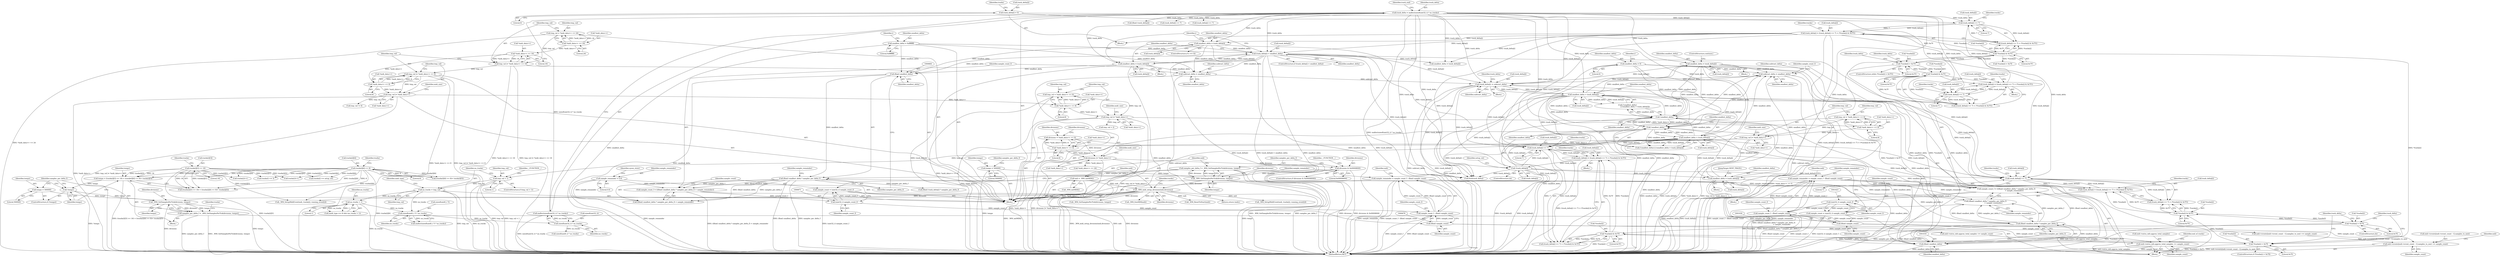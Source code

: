 digraph "0_wildmidi_660b513d99bced8783a4a5984ac2f742c74ebbdd_1@API" {
"1001025" [label="(Call,sample_remainder = sample_count_f - (float) sample_count)"];
"1001027" [label="(Call,sample_count_f - (float) sample_count)"];
"1001022" [label="(Call,(uint32_t) sample_count_f)"];
"1001011" [label="(Call,sample_count_f = (((float) smallest_delta * samples_per_delta_f)\n                              + sample_remainder))"];
"1001014" [label="(Call,(float) smallest_delta * samples_per_delta_f)"];
"1001015" [label="(Call,(float) smallest_delta)"];
"1000753" [label="(Call,smallest_delta = track_delta[i])"];
"1000733" [label="(Call,track_delta[i] -= subtract_delta)"];
"1001008" [label="(Call,subtract_delta = smallest_delta)"];
"1000995" [label="(Call,smallest_delta > track_delta[i])"];
"1000993" [label="(Call,!smallest_delta)"];
"1000710" [label="(Call,smallest_delta = 0)"];
"1000747" [label="(Call,smallest_delta > track_delta[i])"];
"1000745" [label="(Call,!smallest_delta)"];
"1001001" [label="(Call,smallest_delta = track_delta[i])"];
"1000987" [label="(Call,!track_delta[i])"];
"1000402" [label="(Call,track_delta = malloc(sizeof(uint32_t) * no_tracks))"];
"1000404" [label="(Call,malloc(sizeof(uint32_t) * no_tracks))"];
"1000405" [label="(Call,sizeof(uint32_t) * no_tracks)"];
"1000398" [label="(Call,sizeof(uint8_t *) * no_tracks)"];
"1000344" [label="(Call,no_tracks > 1)"];
"1000336" [label="(Call,no_tracks = tmp_val)"];
"1000324" [label="(Call,tmp_val < 1)"];
"1000315" [label="(Call,tmp_val |= *midi_data++)"];
"1000308" [label="(Call,tmp_val = *midi_data++ << 8)"];
"1000310" [label="(Call,*midi_data++ << 8)"];
"1000284" [label="(Call,tmp_val |= *midi_data++)"];
"1000277" [label="(Call,tmp_val = *midi_data++ << 8)"];
"1000279" [label="(Call,*midi_data++ << 8)"];
"1000256" [label="(Call,tmp_val |= *midi_data++)"];
"1000249" [label="(Call,tmp_val |= *midi_data++ << 8)"];
"1000242" [label="(Call,tmp_val |= *midi_data++ << 16)"];
"1000235" [label="(Call,tmp_val = *midi_data++ << 24)"];
"1000237" [label="(Call,*midi_data++ << 24)"];
"1000244" [label="(Call,*midi_data++ << 16)"];
"1000251" [label="(Call,*midi_data++ << 8)"];
"1000967" [label="(Call,track_delta[i] = (track_delta[i] << 7) + (*tracks[i] & 0x7F))"];
"1000972" [label="(Call,track_delta[i] << 7)"];
"1000941" [label="(Call,track_delta[i] = (track_delta[i] << 7) + (*tracks[i] & 0x7F))"];
"1000946" [label="(Call,track_delta[i] << 7)"];
"1000634" [label="(Call,track_delta[i] < smallest_delta)"];
"1000608" [label="(Call,track_delta[i] = (track_delta[i] << 7) + (*tracks[i] & 0x7F))"];
"1000613" [label="(Call,track_delta[i] << 7)"];
"1000588" [label="(Call,track_delta[i] = (track_delta[i] << 7) + (*tracks[i] & 0x7F))"];
"1000593" [label="(Call,track_delta[i] << 7)"];
"1000575" [label="(Call,track_delta[i] = 0)"];
"1000598" [label="(Call,*tracks[i] & 0x7F)"];
"1000581" [label="(Call,*tracks[i] > 0x7F)"];
"1000618" [label="(Call,*tracks[i] & 0x7F)"];
"1000640" [label="(Call,smallest_delta = track_delta[i])"];
"1000651" [label="(Call,smallest_delta = track_delta[i])"];
"1000423" [label="(Call,smallest_delta = 0xffffffff)"];
"1000951" [label="(Call,*tracks[i] & 0x7F)"];
"1000961" [label="(Call,*tracks[i] > 0x7f)"];
"1000932" [label="(Call,*tracks[i] > 0x7f)"];
"1000977" [label="(Call,*tracks[i] & 0x7F)"];
"1000656" [label="(Call,subtract_delta = smallest_delta)"];
"1000662" [label="(Call,(float) smallest_delta * samples_per_delta_f)"];
"1000663" [label="(Call,(float) smallest_delta)"];
"1000384" [label="(Call,samples_per_delta_f = _WM_GetSamplesPerTick(divisions, tempo))"];
"1000386" [label="(Call,_WM_GetSamplesPerTick(divisions, tempo))"];
"1000372" [label="(Call,divisions & 0x00008000)"];
"1000363" [label="(Call,divisions |= *midi_data++)"];
"1000356" [label="(Call,divisions = *midi_data++ << 8)"];
"1000358" [label="(Call,*midi_data++ << 8)"];
"1000139" [label="(Call,tempo = 500000)"];
"1000921" [label="(Call,samples_per_delta_f = _WM_GetSamplesPerTick(divisions, tempo))"];
"1000923" [label="(Call,_WM_GetSamplesPerTick(divisions, tempo))"];
"1000392" [label="(Call,_WM_midi_setup_divisions(mdi,divisions))"];
"1000389" [label="(Call,mdi = _WM_initMDI())"];
"1000918" [label="(Call,tempo = 500000)"];
"1000916" [label="(Call,!tempo)"];
"1000892" [label="(Call,tempo = (tracks[i][3] << 16) + (tracks[i][4] << 8)+ tracks[i][5])"];
"1000895" [label="(Call,tracks[i][3] << 16)"];
"1000903" [label="(Call,tracks[i][4] << 8)"];
"1001025" [label="(Call,sample_remainder = sample_count_f - (float) sample_count)"];
"1000673" [label="(Call,sample_remainder = sample_count_f - (float) sample_count)"];
"1000675" [label="(Call,sample_count_f - (float) sample_count)"];
"1000670" [label="(Call,(uint32_t) sample_count_f)"];
"1000659" [label="(Call,sample_count_f = (((float) smallest_delta * samples_per_delta_f) + sample_remainder))"];
"1000155" [label="(Call,sample_remainder = 0.0)"];
"1000677" [label="(Call,(float) sample_count)"];
"1000668" [label="(Call,sample_count = (uint32_t) sample_count_f)"];
"1001029" [label="(Call,(float) sample_count)"];
"1001020" [label="(Call,sample_count = (uint32_t) sample_count_f)"];
"1001013" [label="(Call,((float) smallest_delta * samples_per_delta_f)\n                              + sample_remainder)"];
"1001032" [label="(Call,mdi->events[mdi->event_count - 1].samples_to_next += sample_count)"];
"1001045" [label="(Call,mdi->extra_info.approx_total_samples += sample_count)"];
"1000423" [label="(Call,smallest_delta = 0xffffffff)"];
"1001017" [label="(Identifier,smallest_delta)"];
"1000612" [label="(Call,(track_delta[i] << 7) + (*tracks[i] & 0x7F))"];
"1000598" [label="(Call,*tracks[i] & 0x7F)"];
"1001312" [label="(Call,(float) track_delta[i])"];
"1000249" [label="(Call,tmp_val |= *midi_data++ << 8)"];
"1000357" [label="(Identifier,divisions)"];
"1000245" [label="(Call,*midi_data++)"];
"1000156" [label="(Identifier,sample_remainder)"];
"1000673" [label="(Call,sample_remainder = sample_count_f - (float) sample_count)"];
"1000371" [label="(ControlStructure,if (divisions & 0x00008000))"];
"1000393" [label="(Identifier,mdi)"];
"1000707" [label="(Identifier,end_of_tracks)"];
"1000384" [label="(Call,samples_per_delta_f = _WM_GetSamplesPerTick(divisions, tempo))"];
"1000946" [label="(Call,track_delta[i] << 7)"];
"1000392" [label="(Call,_WM_midi_setup_divisions(mdi,divisions))"];
"1000928" [label="(Identifier,tracks)"];
"1000257" [label="(Identifier,tmp_val)"];
"1000250" [label="(Identifier,tmp_val)"];
"1000954" [label="(Identifier,tracks)"];
"1000923" [label="(Call,_WM_GetSamplesPerTick(divisions, tempo))"];
"1000915" [label="(ControlStructure,if (!tempo))"];
"1000950" [label="(Literal,7)"];
"1000280" [label="(Call,*midi_data++)"];
"1000618" [label="(Call,*tracks[i] & 0x7F)"];
"1000406" [label="(Call,sizeof(uint32_t))"];
"1000639" [label="(Block,)"];
"1000931" [label="(ControlStructure,if (*tracks[i] > 0x7f))"];
"1000394" [label="(Identifier,divisions)"];
"1000435" [label="(Block,)"];
"1001051" [label="(Identifier,sample_count)"];
"1000584" [label="(Identifier,tracks)"];
"1000656" [label="(Call,subtract_delta = smallest_delta)"];
"1000941" [label="(Call,track_delta[i] = (track_delta[i] << 7) + (*tracks[i] & 0x7F))"];
"1000992" [label="(Call,(!smallest_delta) || (smallest_delta > track_delta[i]))"];
"1000937" [label="(Literal,0x7f)"];
"1000939" [label="(ControlStructure,do)"];
"1000377" [label="(Identifier,__FUNCTION__)"];
"1001026" [label="(Identifier,sample_remainder)"];
"1000345" [label="(Identifier,no_tracks)"];
"1001412" [label="(Call,_WM_ResetToStart(mdi))"];
"1000391" [label="(Call,_WM_initMDI())"];
"1000390" [label="(Identifier,mdi)"];
"1000471" [label="(Call,*midi_data++ << 24)"];
"1000398" [label="(Call,sizeof(uint8_t *) * no_tracks)"];
"1000576" [label="(Call,track_delta[i])"];
"1000966" [label="(Literal,0x7f)"];
"1000994" [label="(Identifier,smallest_delta)"];
"1000410" [label="(Identifier,track_end)"];
"1000396" [label="(Identifier,tracks)"];
"1000940" [label="(Block,)"];
"1000917" [label="(Identifier,tempo)"];
"1000278" [label="(Identifier,tmp_val)"];
"1000614" [label="(Call,track_delta[i])"];
"1001032" [label="(Call,mdi->events[mdi->event_count - 1].samples_to_next += sample_count)"];
"1001429" [label="(Return,return (mdi);)"];
"1000677" [label="(Call,(float) sample_count)"];
"1000666" [label="(Identifier,samples_per_delta_f)"];
"1000344" [label="(Call,no_tracks > 1)"];
"1000582" [label="(Call,*tracks[i])"];
"1000587" [label="(Block,)"];
"1000369" [label="(Identifier,midi_size)"];
"1000892" [label="(Call,tempo = (tracks[i][3] << 16) + (tracks[i][4] << 8)+ tracks[i][5])"];
"1000652" [label="(Identifier,smallest_delta)"];
"1000903" [label="(Call,tracks[i][4] << 8)"];
"1000860" [label="(Call,tracks[i] += 3)"];
"1000663" [label="(Call,(float) smallest_delta)"];
"1000909" [label="(Literal,8)"];
"1000901" [label="(Literal,16)"];
"1000356" [label="(Call,divisions = *midi_data++ << 8)"];
"1001029" [label="(Call,(float) sample_count)"];
"1000982" [label="(Literal,0x7F)"];
"1000434" [label="(Identifier,i)"];
"1000594" [label="(Call,track_delta[i])"];
"1001012" [label="(Identifier,sample_count_f)"];
"1000580" [label="(ControlStructure,while (*tracks[i] > 0x7F))"];
"1000293" [label="(Call,tmp_val > 2)"];
"1000657" [label="(Identifier,subtract_delta)"];
"1000676" [label="(Identifier,sample_count_f)"];
"1000734" [label="(Call,track_delta[i])"];
"1000613" [label="(Call,track_delta[i] << 7)"];
"1000674" [label="(Identifier,sample_remainder)"];
"1000603" [label="(Literal,0x7F)"];
"1000374" [label="(Literal,0x00008000)"];
"1001018" [label="(Identifier,samples_per_delta_f)"];
"1000755" [label="(Call,track_delta[i])"];
"1000759" [label="(ControlStructure,do)"];
"1000340" [label="(Call,(midi_type == 0) && (no_tracks > 1))"];
"1001010" [label="(Identifier,smallest_delta)"];
"1000959" [label="(Identifier,tracks)"];
"1000732" [label="(Block,)"];
"1000373" [label="(Identifier,divisions)"];
"1000693" [label="(Call,mdi->extra_info.approx_total_samples += sample_count)"];
"1000243" [label="(Identifier,tmp_val)"];
"1000961" [label="(Call,*tracks[i] > 0x7f)"];
"1000895" [label="(Call,tracks[i][3] << 16)"];
"1000599" [label="(Call,*tracks[i])"];
"1000679" [label="(Identifier,sample_count)"];
"1000621" [label="(Identifier,tracks)"];
"1001045" [label="(Call,mdi->extra_info.approx_total_samples += sample_count)"];
"1000277" [label="(Call,tmp_val = *midi_data++ << 8)"];
"1000978" [label="(Call,*tracks[i])"];
"1000925" [label="(Identifier,tempo)"];
"1000973" [label="(Call,track_delta[i])"];
"1000286" [label="(Call,*midi_data++)"];
"1000635" [label="(Call,track_delta[i])"];
"1001311" [label="(Call,(float) track_delta[i] * samples_per_delta_f)"];
"1000647" [label="(ControlStructure,if (i == 0))"];
"1000236" [label="(Identifier,tmp_val)"];
"1000660" [label="(Identifier,sample_count_f)"];
"1000904" [label="(Call,tracks[i][4])"];
"1000140" [label="(Identifier,tempo)"];
"1000309" [label="(Identifier,tmp_val)"];
"1001086" [label="(Call,_WM_SetupMidiEvent(mdi, tracks[i], running_event[i]))"];
"1000283" [label="(Literal,8)"];
"1000968" [label="(Call,track_delta[i])"];
"1001019" [label="(Identifier,sample_remainder)"];
"1001000" [label="(Block,)"];
"1000364" [label="(Identifier,divisions)"];
"1000329" [label="(Identifier,__FUNCTION__)"];
"1000709" [label="(Block,)"];
"1000988" [label="(Call,track_delta[i])"];
"1000290" [label="(Identifier,midi_size)"];
"1000902" [label="(Call,(tracks[i][4] << 8)+ tracks[i][5])"];
"1000669" [label="(Identifier,sample_count)"];
"1000412" [label="(Call,sizeof(uint8_t) * no_tracks)"];
"1000971" [label="(Call,(track_delta[i] << 7) + (*tracks[i] & 0x7F))"];
"1000617" [label="(Literal,7)"];
"1000363" [label="(Call,divisions |= *midi_data++)"];
"1000916" [label="(Call,!tempo)"];
"1000323" [label="(ControlStructure,if (tmp_val < 1))"];
"1001014" [label="(Call,(float) smallest_delta * samples_per_delta_f)"];
"1001006" [label="(JumpTarget,NEXT_TRACK:)"];
"1001435" [label="(MethodReturn,RET)"];
"1000385" [label="(Identifier,samples_per_delta_f)"];
"1000359" [label="(Call,*midi_data++)"];
"1000346" [label="(Literal,1)"];
"1000752" [label="(Block,)"];
"1000141" [label="(Literal,500000)"];
"1000588" [label="(Call,track_delta[i] = (track_delta[i] << 7) + (*tracks[i] & 0x7F))"];
"1000715" [label="(Identifier,i)"];
"1000746" [label="(Identifier,smallest_delta)"];
"1000399" [label="(Call,sizeof(uint8_t *))"];
"1000284" [label="(Call,tmp_val |= *midi_data++)"];
"1000597" [label="(Literal,7)"];
"1000575" [label="(Call,track_delta[i] = 0)"];
"1000933" [label="(Call,*tracks[i])"];
"1000362" [label="(Literal,8)"];
"1000139" [label="(Call,tempo = 500000)"];
"1001024" [label="(Identifier,sample_count_f)"];
"1000244" [label="(Call,*midi_data++ << 16)"];
"1000235" [label="(Call,tmp_val = *midi_data++ << 24)"];
"1000237" [label="(Call,*midi_data++ << 24)"];
"1000906" [label="(Identifier,tracks)"];
"1000662" [label="(Call,(float) smallest_delta * samples_per_delta_f)"];
"1000342" [label="(Identifier,midi_type)"];
"1000579" [label="(Literal,0)"];
"1000387" [label="(Identifier,divisions)"];
"1000634" [label="(Call,track_delta[i] < smallest_delta)"];
"1000251" [label="(Call,*midi_data++ << 8)"];
"1000160" [label="(Identifier,sysex_store)"];
"1000921" [label="(Call,samples_per_delta_f = _WM_GetSamplesPerTick(divisions, tempo))"];
"1001239" [label="(Call,_WM_GetSamplesPerTick(divisions, tempo))"];
"1000762" [label="(Identifier,setup_ret)"];
"1000403" [label="(Identifier,track_delta)"];
"1000324" [label="(Call,tmp_val < 1)"];
"1000401" [label="(Identifier,no_tracks)"];
"1000589" [label="(Call,track_delta[i])"];
"1000912" [label="(Identifier,tracks)"];
"1000389" [label="(Call,mdi = _WM_initMDI())"];
"1000157" [label="(Literal,0.0)"];
"1001025" [label="(Call,sample_remainder = sample_count_f - (float) sample_count)"];
"1000667" [label="(Identifier,sample_remainder)"];
"1000608" [label="(Call,track_delta[i] = (track_delta[i] << 7) + (*tracks[i] & 0x7F))"];
"1000659" [label="(Call,sample_count_f = (((float) smallest_delta * samples_per_delta_f) + sample_remainder))"];
"1000651" [label="(Call,smallest_delta = track_delta[i])"];
"1000311" [label="(Call,*midi_data++)"];
"1000255" [label="(Literal,8)"];
"1000947" [label="(Call,track_delta[i])"];
"1000424" [label="(Identifier,smallest_delta)"];
"1000753" [label="(Call,smallest_delta = track_delta[i])"];
"1001001" [label="(Call,smallest_delta = track_delta[i])"];
"1000315" [label="(Call,tmp_val |= *midi_data++)"];
"1000279" [label="(Call,*midi_data++ << 8)"];
"1000317" [label="(Call,*midi_data++)"];
"1000122" [label="(Block,)"];
"1000609" [label="(Call,track_delta[i])"];
"1000606" [label="(Identifier,tracks)"];
"1000711" [label="(Identifier,smallest_delta)"];
"1001021" [label="(Identifier,sample_count)"];
"1000619" [label="(Call,*tracks[i])"];
"1000957" [label="(Call,tracks[i]++)"];
"1000641" [label="(Identifier,smallest_delta)"];
"1001046" [label="(Call,mdi->extra_info.approx_total_samples)"];
"1000642" [label="(Call,track_delta[i])"];
"1000891" [label="(Block,)"];
"1001044" [label="(Identifier,sample_count)"];
"1000712" [label="(Literal,0)"];
"1000256" [label="(Call,tmp_val |= *midi_data++)"];
"1000668" [label="(Call,sample_count = (uint32_t) sample_count_f)"];
"1000942" [label="(Call,track_delta[i])"];
"1000358" [label="(Call,*midi_data++ << 8)"];
"1000314" [label="(Literal,8)"];
"1000926" [label="(Call,tracks[i] += setup_ret)"];
"1000338" [label="(Identifier,tmp_val)"];
"1000737" [label="(Identifier,subtract_delta)"];
"1000922" [label="(Identifier,samples_per_delta_f)"];
"1000661" [label="(Call,((float) smallest_delta * samples_per_delta_f) + sample_remainder)"];
"1000956" [label="(Literal,0x7F)"];
"1000310" [label="(Call,*midi_data++ << 8)"];
"1001352" [label="(Call,smallest_delta = track_delta[i])"];
"1000945" [label="(Call,(track_delta[i] << 7) + (*tracks[i] & 0x7F))"];
"1001431" [label="(Call,_WM_freeMDI(mdi))"];
"1000633" [label="(ControlStructure,if (track_delta[i] < smallest_delta))"];
"1000987" [label="(Call,!track_delta[i])"];
"1000983" [label="(Call,tracks[i]++)"];
"1001293" [label="(Call,track_delta[i] << 7)"];
"1000932" [label="(Call,*tracks[i] > 0x7f)"];
"1000896" [label="(Call,tracks[i][3])"];
"1001002" [label="(Identifier,smallest_delta)"];
"1000758" [label="(ControlStructure,continue;)"];
"1000325" [label="(Identifier,tmp_val)"];
"1000626" [label="(Identifier,tracks)"];
"1000581" [label="(Call,*tracks[i] > 0x7F)"];
"1000977" [label="(Call,*tracks[i] & 0x7F)"];
"1000638" [label="(Identifier,smallest_delta)"];
"1001031" [label="(Identifier,sample_count)"];
"1000586" [label="(Literal,0x7F)"];
"1000995" [label="(Call,smallest_delta > track_delta[i])"];
"1001009" [label="(Identifier,subtract_delta)"];
"1000665" [label="(Identifier,smallest_delta)"];
"1000144" [label="(Identifier,samples_per_delta_f)"];
"1001015" [label="(Call,(float) smallest_delta)"];
"1000388" [label="(Identifier,tempo)"];
"1000592" [label="(Call,(track_delta[i] << 7) + (*tracks[i] & 0x7F))"];
"1000248" [label="(Literal,16)"];
"1000653" [label="(Call,track_delta[i])"];
"1000920" [label="(Literal,500000)"];
"1000680" [label="(Call,mdi->events[mdi->event_count - 1].samples_to_next += sample_count)"];
"1000601" [label="(Identifier,tracks)"];
"1000969" [label="(Identifier,track_delta)"];
"1000397" [label="(Call,malloc(sizeof(uint8_t *) * no_tracks))"];
"1000976" [label="(Literal,7)"];
"1000623" [label="(Literal,0x7F)"];
"1000749" [label="(Call,track_delta[i])"];
"1000326" [label="(Literal,1)"];
"1000745" [label="(Call,!smallest_delta)"];
"1000265" [label="(Call,tmp_val != 6)"];
"1000980" [label="(Identifier,tracks)"];
"1000590" [label="(Identifier,track_delta)"];
"1000386" [label="(Call,_WM_GetSamplesPerTick(divisions, tempo))"];
"1000365" [label="(Call,*midi_data++)"];
"1000894" [label="(Call,(tracks[i][3] << 16) + (tracks[i][4] << 8)+ tracks[i][5])"];
"1000155" [label="(Call,sample_remainder = 0.0)"];
"1001033" [label="(Call,mdi->events[mdi->event_count - 1].samples_to_next)"];
"1000425" [label="(Literal,0xffffffff)"];
"1000924" [label="(Identifier,divisions)"];
"1000754" [label="(Identifier,smallest_delta)"];
"1000760" [label="(Block,)"];
"1001036" [label="(Identifier,mdi)"];
"1000967" [label="(Call,track_delta[i] = (track_delta[i] << 7) + (*tracks[i] & 0x7F))"];
"1000747" [label="(Call,smallest_delta > track_delta[i])"];
"1000675" [label="(Call,sample_count_f - (float) sample_count)"];
"1000402" [label="(Call,track_delta = malloc(sizeof(uint32_t) * no_tracks))"];
"1000672" [label="(Identifier,sample_count_f)"];
"1000893" [label="(Identifier,tempo)"];
"1001013" [label="(Call,((float) smallest_delta * samples_per_delta_f)\n                              + sample_remainder)"];
"1000918" [label="(Call,tempo = 500000)"];
"1001008" [label="(Call,subtract_delta = smallest_delta)"];
"1000242" [label="(Call,tmp_val |= *midi_data++ << 16)"];
"1000670" [label="(Call,(uint32_t) sample_count_f)"];
"1001253" [label="(Call,*tracks[i] > 0x7f)"];
"1000262" [label="(Identifier,midi_size)"];
"1001419" [label="(Call,free(track_delta))"];
"1000763" [label="(Call,_WM_SetupMidiEvent(mdi, tracks[i], running_event[i]))"];
"1000962" [label="(Call,*tracks[i])"];
"1000258" [label="(Call,*midi_data++)"];
"1000593" [label="(Call,track_delta[i] << 7)"];
"1000943" [label="(Identifier,track_delta)"];
"1000951" [label="(Call,*tracks[i] & 0x7F)"];
"1000748" [label="(Identifier,smallest_delta)"];
"1000372" [label="(Call,divisions & 0x00008000)"];
"1001028" [label="(Identifier,sample_count_f)"];
"1000404" [label="(Call,malloc(sizeof(uint32_t) * no_tracks))"];
"1000658" [label="(Identifier,smallest_delta)"];
"1001011" [label="(Call,sample_count_f = (((float) smallest_delta * samples_per_delta_f)\n                              + sample_remainder))"];
"1001020" [label="(Call,sample_count = (uint32_t) sample_count_f)"];
"1000241" [label="(Literal,24)"];
"1001027" [label="(Call,sample_count_f - (float) sample_count)"];
"1000428" [label="(Identifier,i)"];
"1000952" [label="(Call,*tracks[i])"];
"1000733" [label="(Call,track_delta[i] -= subtract_delta)"];
"1001267" [label="(Call,track_delta[i] << 7)"];
"1000238" [label="(Call,*midi_data++)"];
"1000408" [label="(Identifier,no_tracks)"];
"1000337" [label="(Identifier,no_tracks)"];
"1000308" [label="(Call,tmp_val = *midi_data++ << 8)"];
"1000985" [label="(Identifier,tracks)"];
"1000316" [label="(Identifier,tmp_val)"];
"1000321" [label="(Identifier,midi_size)"];
"1000710" [label="(Call,smallest_delta = 0)"];
"1000997" [label="(Call,track_delta[i])"];
"1000285" [label="(Identifier,tmp_val)"];
"1000252" [label="(Call,*midi_data++)"];
"1000336" [label="(Call,no_tracks = tmp_val)"];
"1000993" [label="(Call,!smallest_delta)"];
"1000972" [label="(Call,track_delta[i] << 7)"];
"1000996" [label="(Identifier,smallest_delta)"];
"1000744" [label="(Call,(!smallest_delta)\n                             || (smallest_delta > track_delta[i]))"];
"1000640" [label="(Call,smallest_delta = track_delta[i])"];
"1000684" [label="(Identifier,mdi)"];
"1001048" [label="(Identifier,mdi)"];
"1000610" [label="(Identifier,track_delta)"];
"1001022" [label="(Call,(uint32_t) sample_count_f)"];
"1000919" [label="(Identifier,tempo)"];
"1000740" [label="(Identifier,track_delta)"];
"1001003" [label="(Call,track_delta[i])"];
"1000405" [label="(Call,sizeof(uint32_t) * no_tracks)"];
"1001025" -> "1000709"  [label="AST: "];
"1001025" -> "1001027"  [label="CFG: "];
"1001026" -> "1001025"  [label="AST: "];
"1001027" -> "1001025"  [label="AST: "];
"1001036" -> "1001025"  [label="CFG: "];
"1001025" -> "1001435"  [label="DDG: sample_remainder"];
"1001025" -> "1001435"  [label="DDG: sample_count_f - (float) sample_count"];
"1001025" -> "1001011"  [label="DDG: sample_remainder"];
"1001025" -> "1001013"  [label="DDG: sample_remainder"];
"1001027" -> "1001025"  [label="DDG: sample_count_f"];
"1001027" -> "1001025"  [label="DDG: (float) sample_count"];
"1001027" -> "1001029"  [label="CFG: "];
"1001028" -> "1001027"  [label="AST: "];
"1001029" -> "1001027"  [label="AST: "];
"1001027" -> "1001435"  [label="DDG: sample_count_f"];
"1001027" -> "1001435"  [label="DDG: (float) sample_count"];
"1001022" -> "1001027"  [label="DDG: sample_count_f"];
"1001029" -> "1001027"  [label="DDG: sample_count"];
"1001022" -> "1001020"  [label="AST: "];
"1001022" -> "1001024"  [label="CFG: "];
"1001023" -> "1001022"  [label="AST: "];
"1001024" -> "1001022"  [label="AST: "];
"1001020" -> "1001022"  [label="CFG: "];
"1001022" -> "1001020"  [label="DDG: sample_count_f"];
"1001011" -> "1001022"  [label="DDG: sample_count_f"];
"1001011" -> "1000709"  [label="AST: "];
"1001011" -> "1001013"  [label="CFG: "];
"1001012" -> "1001011"  [label="AST: "];
"1001013" -> "1001011"  [label="AST: "];
"1001021" -> "1001011"  [label="CFG: "];
"1001011" -> "1001435"  [label="DDG: ((float) smallest_delta * samples_per_delta_f)\n                              + sample_remainder"];
"1001014" -> "1001011"  [label="DDG: (float) smallest_delta"];
"1001014" -> "1001011"  [label="DDG: samples_per_delta_f"];
"1000673" -> "1001011"  [label="DDG: sample_remainder"];
"1001014" -> "1001013"  [label="AST: "];
"1001014" -> "1001018"  [label="CFG: "];
"1001015" -> "1001014"  [label="AST: "];
"1001018" -> "1001014"  [label="AST: "];
"1001019" -> "1001014"  [label="CFG: "];
"1001014" -> "1001435"  [label="DDG: (float) smallest_delta"];
"1001014" -> "1001435"  [label="DDG: samples_per_delta_f"];
"1001014" -> "1001013"  [label="DDG: (float) smallest_delta"];
"1001014" -> "1001013"  [label="DDG: samples_per_delta_f"];
"1001015" -> "1001014"  [label="DDG: smallest_delta"];
"1000662" -> "1001014"  [label="DDG: samples_per_delta_f"];
"1000921" -> "1001014"  [label="DDG: samples_per_delta_f"];
"1001015" -> "1001017"  [label="CFG: "];
"1001016" -> "1001015"  [label="AST: "];
"1001017" -> "1001015"  [label="AST: "];
"1001018" -> "1001015"  [label="CFG: "];
"1001015" -> "1001435"  [label="DDG: smallest_delta"];
"1000753" -> "1001015"  [label="DDG: smallest_delta"];
"1000995" -> "1001015"  [label="DDG: smallest_delta"];
"1000710" -> "1001015"  [label="DDG: smallest_delta"];
"1000747" -> "1001015"  [label="DDG: smallest_delta"];
"1000745" -> "1001015"  [label="DDG: smallest_delta"];
"1001001" -> "1001015"  [label="DDG: smallest_delta"];
"1000993" -> "1001015"  [label="DDG: smallest_delta"];
"1000753" -> "1000752"  [label="AST: "];
"1000753" -> "1000755"  [label="CFG: "];
"1000754" -> "1000753"  [label="AST: "];
"1000755" -> "1000753"  [label="AST: "];
"1000758" -> "1000753"  [label="CFG: "];
"1000753" -> "1001435"  [label="DDG: smallest_delta"];
"1000753" -> "1001435"  [label="DDG: track_delta[i]"];
"1000753" -> "1000745"  [label="DDG: smallest_delta"];
"1000733" -> "1000753"  [label="DDG: track_delta[i]"];
"1000402" -> "1000753"  [label="DDG: track_delta"];
"1000747" -> "1000753"  [label="DDG: track_delta[i]"];
"1000753" -> "1000993"  [label="DDG: smallest_delta"];
"1000753" -> "1001008"  [label="DDG: smallest_delta"];
"1000733" -> "1000732"  [label="AST: "];
"1000733" -> "1000737"  [label="CFG: "];
"1000734" -> "1000733"  [label="AST: "];
"1000737" -> "1000733"  [label="AST: "];
"1000740" -> "1000733"  [label="CFG: "];
"1000733" -> "1001435"  [label="DDG: track_delta[i]"];
"1000733" -> "1001435"  [label="DDG: subtract_delta"];
"1001008" -> "1000733"  [label="DDG: subtract_delta"];
"1000656" -> "1000733"  [label="DDG: subtract_delta"];
"1000987" -> "1000733"  [label="DDG: track_delta[i]"];
"1000402" -> "1000733"  [label="DDG: track_delta"];
"1000634" -> "1000733"  [label="DDG: track_delta[i]"];
"1000747" -> "1000733"  [label="DDG: track_delta[i]"];
"1000608" -> "1000733"  [label="DDG: track_delta[i]"];
"1000995" -> "1000733"  [label="DDG: track_delta[i]"];
"1000733" -> "1000747"  [label="DDG: track_delta[i]"];
"1000733" -> "1000946"  [label="DDG: track_delta[i]"];
"1000733" -> "1000972"  [label="DDG: track_delta[i]"];
"1000733" -> "1001419"  [label="DDG: track_delta[i]"];
"1001008" -> "1000709"  [label="AST: "];
"1001008" -> "1001010"  [label="CFG: "];
"1001009" -> "1001008"  [label="AST: "];
"1001010" -> "1001008"  [label="AST: "];
"1001012" -> "1001008"  [label="CFG: "];
"1001008" -> "1001435"  [label="DDG: subtract_delta"];
"1000995" -> "1001008"  [label="DDG: smallest_delta"];
"1000710" -> "1001008"  [label="DDG: smallest_delta"];
"1000747" -> "1001008"  [label="DDG: smallest_delta"];
"1000745" -> "1001008"  [label="DDG: smallest_delta"];
"1001001" -> "1001008"  [label="DDG: smallest_delta"];
"1000993" -> "1001008"  [label="DDG: smallest_delta"];
"1000995" -> "1000992"  [label="AST: "];
"1000995" -> "1000997"  [label="CFG: "];
"1000996" -> "1000995"  [label="AST: "];
"1000997" -> "1000995"  [label="AST: "];
"1000992" -> "1000995"  [label="CFG: "];
"1000995" -> "1001435"  [label="DDG: smallest_delta"];
"1000995" -> "1001435"  [label="DDG: track_delta[i]"];
"1000995" -> "1000745"  [label="DDG: smallest_delta"];
"1000995" -> "1000946"  [label="DDG: track_delta[i]"];
"1000995" -> "1000972"  [label="DDG: track_delta[i]"];
"1000995" -> "1000993"  [label="DDG: smallest_delta"];
"1000995" -> "1000992"  [label="DDG: smallest_delta"];
"1000995" -> "1000992"  [label="DDG: track_delta[i]"];
"1000993" -> "1000995"  [label="DDG: smallest_delta"];
"1000987" -> "1000995"  [label="DDG: track_delta[i]"];
"1000402" -> "1000995"  [label="DDG: track_delta"];
"1000995" -> "1001001"  [label="DDG: track_delta[i]"];
"1000995" -> "1001419"  [label="DDG: track_delta[i]"];
"1000993" -> "1000992"  [label="AST: "];
"1000993" -> "1000994"  [label="CFG: "];
"1000994" -> "1000993"  [label="AST: "];
"1000996" -> "1000993"  [label="CFG: "];
"1000992" -> "1000993"  [label="CFG: "];
"1000993" -> "1001435"  [label="DDG: smallest_delta"];
"1000993" -> "1000745"  [label="DDG: smallest_delta"];
"1000993" -> "1000992"  [label="DDG: smallest_delta"];
"1000710" -> "1000993"  [label="DDG: smallest_delta"];
"1000747" -> "1000993"  [label="DDG: smallest_delta"];
"1000745" -> "1000993"  [label="DDG: smallest_delta"];
"1001001" -> "1000993"  [label="DDG: smallest_delta"];
"1000710" -> "1000709"  [label="AST: "];
"1000710" -> "1000712"  [label="CFG: "];
"1000711" -> "1000710"  [label="AST: "];
"1000712" -> "1000710"  [label="AST: "];
"1000715" -> "1000710"  [label="CFG: "];
"1000710" -> "1001435"  [label="DDG: smallest_delta"];
"1000710" -> "1000745"  [label="DDG: smallest_delta"];
"1000747" -> "1000744"  [label="AST: "];
"1000747" -> "1000749"  [label="CFG: "];
"1000748" -> "1000747"  [label="AST: "];
"1000749" -> "1000747"  [label="AST: "];
"1000744" -> "1000747"  [label="CFG: "];
"1000747" -> "1001435"  [label="DDG: smallest_delta"];
"1000747" -> "1001435"  [label="DDG: track_delta[i]"];
"1000747" -> "1000745"  [label="DDG: smallest_delta"];
"1000747" -> "1000744"  [label="DDG: smallest_delta"];
"1000747" -> "1000744"  [label="DDG: track_delta[i]"];
"1000745" -> "1000747"  [label="DDG: smallest_delta"];
"1000402" -> "1000747"  [label="DDG: track_delta"];
"1000747" -> "1000946"  [label="DDG: track_delta[i]"];
"1000747" -> "1000972"  [label="DDG: track_delta[i]"];
"1000747" -> "1001419"  [label="DDG: track_delta[i]"];
"1000745" -> "1000744"  [label="AST: "];
"1000745" -> "1000746"  [label="CFG: "];
"1000746" -> "1000745"  [label="AST: "];
"1000748" -> "1000745"  [label="CFG: "];
"1000744" -> "1000745"  [label="CFG: "];
"1000745" -> "1001435"  [label="DDG: smallest_delta"];
"1000745" -> "1000744"  [label="DDG: smallest_delta"];
"1001001" -> "1000745"  [label="DDG: smallest_delta"];
"1001001" -> "1001000"  [label="AST: "];
"1001001" -> "1001003"  [label="CFG: "];
"1001002" -> "1001001"  [label="AST: "];
"1001003" -> "1001001"  [label="AST: "];
"1001006" -> "1001001"  [label="CFG: "];
"1001001" -> "1001435"  [label="DDG: track_delta[i]"];
"1001001" -> "1001435"  [label="DDG: smallest_delta"];
"1000987" -> "1001001"  [label="DDG: track_delta[i]"];
"1000402" -> "1001001"  [label="DDG: track_delta"];
"1000987" -> "1000759"  [label="AST: "];
"1000987" -> "1000988"  [label="CFG: "];
"1000988" -> "1000987"  [label="AST: "];
"1000762" -> "1000987"  [label="CFG: "];
"1000994" -> "1000987"  [label="CFG: "];
"1000987" -> "1001435"  [label="DDG: track_delta[i]"];
"1000987" -> "1001435"  [label="DDG: !track_delta[i]"];
"1000987" -> "1000946"  [label="DDG: track_delta[i]"];
"1000987" -> "1000972"  [label="DDG: track_delta[i]"];
"1000402" -> "1000987"  [label="DDG: track_delta"];
"1000967" -> "1000987"  [label="DDG: track_delta[i]"];
"1000987" -> "1001419"  [label="DDG: track_delta[i]"];
"1000402" -> "1000122"  [label="AST: "];
"1000402" -> "1000404"  [label="CFG: "];
"1000403" -> "1000402"  [label="AST: "];
"1000404" -> "1000402"  [label="AST: "];
"1000410" -> "1000402"  [label="CFG: "];
"1000402" -> "1001435"  [label="DDG: malloc(sizeof(uint32_t) * no_tracks)"];
"1000404" -> "1000402"  [label="DDG: sizeof(uint32_t) * no_tracks"];
"1000402" -> "1000593"  [label="DDG: track_delta"];
"1000402" -> "1000613"  [label="DDG: track_delta"];
"1000402" -> "1000634"  [label="DDG: track_delta"];
"1000402" -> "1000640"  [label="DDG: track_delta"];
"1000402" -> "1000651"  [label="DDG: track_delta"];
"1000402" -> "1000946"  [label="DDG: track_delta"];
"1000402" -> "1000972"  [label="DDG: track_delta"];
"1000402" -> "1001267"  [label="DDG: track_delta"];
"1000402" -> "1001293"  [label="DDG: track_delta"];
"1000402" -> "1001312"  [label="DDG: track_delta"];
"1000402" -> "1001352"  [label="DDG: track_delta"];
"1000402" -> "1001419"  [label="DDG: track_delta"];
"1000404" -> "1000405"  [label="CFG: "];
"1000405" -> "1000404"  [label="AST: "];
"1000404" -> "1001435"  [label="DDG: sizeof(uint32_t) * no_tracks"];
"1000405" -> "1000404"  [label="DDG: no_tracks"];
"1000405" -> "1000408"  [label="CFG: "];
"1000406" -> "1000405"  [label="AST: "];
"1000408" -> "1000405"  [label="AST: "];
"1000398" -> "1000405"  [label="DDG: no_tracks"];
"1000405" -> "1000412"  [label="DDG: no_tracks"];
"1000398" -> "1000397"  [label="AST: "];
"1000398" -> "1000401"  [label="CFG: "];
"1000399" -> "1000398"  [label="AST: "];
"1000401" -> "1000398"  [label="AST: "];
"1000397" -> "1000398"  [label="CFG: "];
"1000398" -> "1000397"  [label="DDG: no_tracks"];
"1000344" -> "1000398"  [label="DDG: no_tracks"];
"1000336" -> "1000398"  [label="DDG: no_tracks"];
"1000344" -> "1000340"  [label="AST: "];
"1000344" -> "1000346"  [label="CFG: "];
"1000345" -> "1000344"  [label="AST: "];
"1000346" -> "1000344"  [label="AST: "];
"1000340" -> "1000344"  [label="CFG: "];
"1000344" -> "1001435"  [label="DDG: no_tracks"];
"1000344" -> "1000340"  [label="DDG: no_tracks"];
"1000344" -> "1000340"  [label="DDG: 1"];
"1000336" -> "1000344"  [label="DDG: no_tracks"];
"1000336" -> "1000122"  [label="AST: "];
"1000336" -> "1000338"  [label="CFG: "];
"1000337" -> "1000336"  [label="AST: "];
"1000338" -> "1000336"  [label="AST: "];
"1000342" -> "1000336"  [label="CFG: "];
"1000336" -> "1001435"  [label="DDG: tmp_val"];
"1000336" -> "1001435"  [label="DDG: no_tracks"];
"1000324" -> "1000336"  [label="DDG: tmp_val"];
"1000324" -> "1000323"  [label="AST: "];
"1000324" -> "1000326"  [label="CFG: "];
"1000325" -> "1000324"  [label="AST: "];
"1000326" -> "1000324"  [label="AST: "];
"1000329" -> "1000324"  [label="CFG: "];
"1000337" -> "1000324"  [label="CFG: "];
"1000324" -> "1001435"  [label="DDG: tmp_val < 1"];
"1000324" -> "1001435"  [label="DDG: tmp_val"];
"1000315" -> "1000324"  [label="DDG: tmp_val"];
"1000315" -> "1000122"  [label="AST: "];
"1000315" -> "1000317"  [label="CFG: "];
"1000316" -> "1000315"  [label="AST: "];
"1000317" -> "1000315"  [label="AST: "];
"1000321" -> "1000315"  [label="CFG: "];
"1000315" -> "1001435"  [label="DDG: tmp_val |= *midi_data++"];
"1000315" -> "1001435"  [label="DDG: *midi_data++"];
"1000308" -> "1000315"  [label="DDG: tmp_val"];
"1000310" -> "1000315"  [label="DDG: *midi_data++"];
"1000315" -> "1000358"  [label="DDG: *midi_data++"];
"1000308" -> "1000122"  [label="AST: "];
"1000308" -> "1000310"  [label="CFG: "];
"1000309" -> "1000308"  [label="AST: "];
"1000310" -> "1000308"  [label="AST: "];
"1000316" -> "1000308"  [label="CFG: "];
"1000308" -> "1001435"  [label="DDG: *midi_data++ << 8"];
"1000310" -> "1000308"  [label="DDG: *midi_data++"];
"1000310" -> "1000308"  [label="DDG: 8"];
"1000310" -> "1000314"  [label="CFG: "];
"1000311" -> "1000310"  [label="AST: "];
"1000314" -> "1000310"  [label="AST: "];
"1000284" -> "1000310"  [label="DDG: *midi_data++"];
"1000284" -> "1000122"  [label="AST: "];
"1000284" -> "1000286"  [label="CFG: "];
"1000285" -> "1000284"  [label="AST: "];
"1000286" -> "1000284"  [label="AST: "];
"1000290" -> "1000284"  [label="CFG: "];
"1000284" -> "1001435"  [label="DDG: *midi_data++"];
"1000284" -> "1001435"  [label="DDG: tmp_val |= *midi_data++"];
"1000277" -> "1000284"  [label="DDG: tmp_val"];
"1000279" -> "1000284"  [label="DDG: *midi_data++"];
"1000284" -> "1000293"  [label="DDG: tmp_val"];
"1000277" -> "1000122"  [label="AST: "];
"1000277" -> "1000279"  [label="CFG: "];
"1000278" -> "1000277"  [label="AST: "];
"1000279" -> "1000277"  [label="AST: "];
"1000285" -> "1000277"  [label="CFG: "];
"1000277" -> "1001435"  [label="DDG: *midi_data++ << 8"];
"1000279" -> "1000277"  [label="DDG: *midi_data++"];
"1000279" -> "1000277"  [label="DDG: 8"];
"1000279" -> "1000283"  [label="CFG: "];
"1000280" -> "1000279"  [label="AST: "];
"1000283" -> "1000279"  [label="AST: "];
"1000256" -> "1000279"  [label="DDG: *midi_data++"];
"1000256" -> "1000122"  [label="AST: "];
"1000256" -> "1000258"  [label="CFG: "];
"1000257" -> "1000256"  [label="AST: "];
"1000258" -> "1000256"  [label="AST: "];
"1000262" -> "1000256"  [label="CFG: "];
"1000256" -> "1001435"  [label="DDG: *midi_data++"];
"1000256" -> "1001435"  [label="DDG: tmp_val |= *midi_data++"];
"1000249" -> "1000256"  [label="DDG: tmp_val"];
"1000251" -> "1000256"  [label="DDG: *midi_data++"];
"1000256" -> "1000265"  [label="DDG: tmp_val"];
"1000249" -> "1000122"  [label="AST: "];
"1000249" -> "1000251"  [label="CFG: "];
"1000250" -> "1000249"  [label="AST: "];
"1000251" -> "1000249"  [label="AST: "];
"1000257" -> "1000249"  [label="CFG: "];
"1000249" -> "1001435"  [label="DDG: *midi_data++ << 8"];
"1000249" -> "1001435"  [label="DDG: tmp_val |= *midi_data++ << 8"];
"1000242" -> "1000249"  [label="DDG: tmp_val"];
"1000251" -> "1000249"  [label="DDG: *midi_data++"];
"1000251" -> "1000249"  [label="DDG: 8"];
"1000242" -> "1000122"  [label="AST: "];
"1000242" -> "1000244"  [label="CFG: "];
"1000243" -> "1000242"  [label="AST: "];
"1000244" -> "1000242"  [label="AST: "];
"1000250" -> "1000242"  [label="CFG: "];
"1000242" -> "1001435"  [label="DDG: tmp_val |= *midi_data++ << 16"];
"1000242" -> "1001435"  [label="DDG: *midi_data++ << 16"];
"1000235" -> "1000242"  [label="DDG: tmp_val"];
"1000244" -> "1000242"  [label="DDG: *midi_data++"];
"1000244" -> "1000242"  [label="DDG: 16"];
"1000235" -> "1000122"  [label="AST: "];
"1000235" -> "1000237"  [label="CFG: "];
"1000236" -> "1000235"  [label="AST: "];
"1000237" -> "1000235"  [label="AST: "];
"1000243" -> "1000235"  [label="CFG: "];
"1000235" -> "1001435"  [label="DDG: *midi_data++ << 24"];
"1000237" -> "1000235"  [label="DDG: *midi_data++"];
"1000237" -> "1000235"  [label="DDG: 24"];
"1000237" -> "1000241"  [label="CFG: "];
"1000238" -> "1000237"  [label="AST: "];
"1000241" -> "1000237"  [label="AST: "];
"1000237" -> "1000244"  [label="DDG: *midi_data++"];
"1000244" -> "1000248"  [label="CFG: "];
"1000245" -> "1000244"  [label="AST: "];
"1000248" -> "1000244"  [label="AST: "];
"1000244" -> "1000251"  [label="DDG: *midi_data++"];
"1000251" -> "1000255"  [label="CFG: "];
"1000252" -> "1000251"  [label="AST: "];
"1000255" -> "1000251"  [label="AST: "];
"1000967" -> "1000760"  [label="AST: "];
"1000967" -> "1000971"  [label="CFG: "];
"1000968" -> "1000967"  [label="AST: "];
"1000971" -> "1000967"  [label="AST: "];
"1000985" -> "1000967"  [label="CFG: "];
"1000967" -> "1001435"  [label="DDG: (track_delta[i] << 7) + (*tracks[i] & 0x7F)"];
"1000972" -> "1000967"  [label="DDG: track_delta[i]"];
"1000972" -> "1000967"  [label="DDG: 7"];
"1000977" -> "1000967"  [label="DDG: *tracks[i]"];
"1000977" -> "1000967"  [label="DDG: 0x7F"];
"1000972" -> "1000971"  [label="AST: "];
"1000972" -> "1000976"  [label="CFG: "];
"1000973" -> "1000972"  [label="AST: "];
"1000976" -> "1000972"  [label="AST: "];
"1000980" -> "1000972"  [label="CFG: "];
"1000972" -> "1000971"  [label="DDG: track_delta[i]"];
"1000972" -> "1000971"  [label="DDG: 7"];
"1000941" -> "1000972"  [label="DDG: track_delta[i]"];
"1000634" -> "1000972"  [label="DDG: track_delta[i]"];
"1000608" -> "1000972"  [label="DDG: track_delta[i]"];
"1000941" -> "1000940"  [label="AST: "];
"1000941" -> "1000945"  [label="CFG: "];
"1000942" -> "1000941"  [label="AST: "];
"1000945" -> "1000941"  [label="AST: "];
"1000959" -> "1000941"  [label="CFG: "];
"1000946" -> "1000941"  [label="DDG: track_delta[i]"];
"1000946" -> "1000941"  [label="DDG: 7"];
"1000951" -> "1000941"  [label="DDG: *tracks[i]"];
"1000951" -> "1000941"  [label="DDG: 0x7F"];
"1000941" -> "1000946"  [label="DDG: track_delta[i]"];
"1000946" -> "1000945"  [label="AST: "];
"1000946" -> "1000950"  [label="CFG: "];
"1000947" -> "1000946"  [label="AST: "];
"1000950" -> "1000946"  [label="AST: "];
"1000954" -> "1000946"  [label="CFG: "];
"1000946" -> "1000945"  [label="DDG: track_delta[i]"];
"1000946" -> "1000945"  [label="DDG: 7"];
"1000634" -> "1000946"  [label="DDG: track_delta[i]"];
"1000608" -> "1000946"  [label="DDG: track_delta[i]"];
"1000634" -> "1000633"  [label="AST: "];
"1000634" -> "1000638"  [label="CFG: "];
"1000635" -> "1000634"  [label="AST: "];
"1000638" -> "1000634"  [label="AST: "];
"1000641" -> "1000634"  [label="CFG: "];
"1000434" -> "1000634"  [label="CFG: "];
"1000634" -> "1001435"  [label="DDG: smallest_delta"];
"1000634" -> "1001435"  [label="DDG: track_delta[i]"];
"1000634" -> "1001435"  [label="DDG: track_delta[i] < smallest_delta"];
"1000608" -> "1000634"  [label="DDG: track_delta[i]"];
"1000640" -> "1000634"  [label="DDG: smallest_delta"];
"1000651" -> "1000634"  [label="DDG: smallest_delta"];
"1000423" -> "1000634"  [label="DDG: smallest_delta"];
"1000634" -> "1000640"  [label="DDG: track_delta[i]"];
"1000634" -> "1000656"  [label="DDG: smallest_delta"];
"1000634" -> "1000663"  [label="DDG: smallest_delta"];
"1000634" -> "1001352"  [label="DDG: track_delta[i]"];
"1000634" -> "1001419"  [label="DDG: track_delta[i]"];
"1000608" -> "1000435"  [label="AST: "];
"1000608" -> "1000612"  [label="CFG: "];
"1000609" -> "1000608"  [label="AST: "];
"1000612" -> "1000608"  [label="AST: "];
"1000626" -> "1000608"  [label="CFG: "];
"1000608" -> "1001435"  [label="DDG: track_delta[i]"];
"1000608" -> "1001435"  [label="DDG: (track_delta[i] << 7) + (*tracks[i] & 0x7F)"];
"1000613" -> "1000608"  [label="DDG: track_delta[i]"];
"1000613" -> "1000608"  [label="DDG: 7"];
"1000618" -> "1000608"  [label="DDG: *tracks[i]"];
"1000618" -> "1000608"  [label="DDG: 0x7F"];
"1000608" -> "1000651"  [label="DDG: track_delta[i]"];
"1000608" -> "1001352"  [label="DDG: track_delta[i]"];
"1000608" -> "1001419"  [label="DDG: track_delta[i]"];
"1000613" -> "1000612"  [label="AST: "];
"1000613" -> "1000617"  [label="CFG: "];
"1000614" -> "1000613"  [label="AST: "];
"1000617" -> "1000613"  [label="AST: "];
"1000621" -> "1000613"  [label="CFG: "];
"1000613" -> "1000612"  [label="DDG: track_delta[i]"];
"1000613" -> "1000612"  [label="DDG: 7"];
"1000588" -> "1000613"  [label="DDG: track_delta[i]"];
"1000575" -> "1000613"  [label="DDG: track_delta[i]"];
"1000588" -> "1000587"  [label="AST: "];
"1000588" -> "1000592"  [label="CFG: "];
"1000589" -> "1000588"  [label="AST: "];
"1000592" -> "1000588"  [label="AST: "];
"1000606" -> "1000588"  [label="CFG: "];
"1000593" -> "1000588"  [label="DDG: track_delta[i]"];
"1000593" -> "1000588"  [label="DDG: 7"];
"1000598" -> "1000588"  [label="DDG: *tracks[i]"];
"1000598" -> "1000588"  [label="DDG: 0x7F"];
"1000588" -> "1000593"  [label="DDG: track_delta[i]"];
"1000593" -> "1000592"  [label="AST: "];
"1000593" -> "1000597"  [label="CFG: "];
"1000594" -> "1000593"  [label="AST: "];
"1000597" -> "1000593"  [label="AST: "];
"1000601" -> "1000593"  [label="CFG: "];
"1000593" -> "1000592"  [label="DDG: track_delta[i]"];
"1000593" -> "1000592"  [label="DDG: 7"];
"1000575" -> "1000593"  [label="DDG: track_delta[i]"];
"1000575" -> "1000435"  [label="AST: "];
"1000575" -> "1000579"  [label="CFG: "];
"1000576" -> "1000575"  [label="AST: "];
"1000579" -> "1000575"  [label="AST: "];
"1000584" -> "1000575"  [label="CFG: "];
"1000598" -> "1000592"  [label="AST: "];
"1000598" -> "1000603"  [label="CFG: "];
"1000599" -> "1000598"  [label="AST: "];
"1000603" -> "1000598"  [label="AST: "];
"1000592" -> "1000598"  [label="CFG: "];
"1000598" -> "1000581"  [label="DDG: *tracks[i]"];
"1000598" -> "1000592"  [label="DDG: *tracks[i]"];
"1000598" -> "1000592"  [label="DDG: 0x7F"];
"1000581" -> "1000598"  [label="DDG: *tracks[i]"];
"1000581" -> "1000580"  [label="AST: "];
"1000581" -> "1000586"  [label="CFG: "];
"1000582" -> "1000581"  [label="AST: "];
"1000586" -> "1000581"  [label="AST: "];
"1000590" -> "1000581"  [label="CFG: "];
"1000610" -> "1000581"  [label="CFG: "];
"1000581" -> "1001435"  [label="DDG: *tracks[i] > 0x7F"];
"1000618" -> "1000581"  [label="DDG: *tracks[i]"];
"1000581" -> "1000618"  [label="DDG: *tracks[i]"];
"1000618" -> "1000612"  [label="AST: "];
"1000618" -> "1000623"  [label="CFG: "];
"1000619" -> "1000618"  [label="AST: "];
"1000623" -> "1000618"  [label="AST: "];
"1000612" -> "1000618"  [label="CFG: "];
"1000618" -> "1001435"  [label="DDG: *tracks[i]"];
"1000618" -> "1000612"  [label="DDG: *tracks[i]"];
"1000618" -> "1000612"  [label="DDG: 0x7F"];
"1000618" -> "1000932"  [label="DDG: *tracks[i]"];
"1000618" -> "1001253"  [label="DDG: *tracks[i]"];
"1000640" -> "1000639"  [label="AST: "];
"1000640" -> "1000642"  [label="CFG: "];
"1000641" -> "1000640"  [label="AST: "];
"1000642" -> "1000640"  [label="AST: "];
"1000434" -> "1000640"  [label="CFG: "];
"1000640" -> "1001435"  [label="DDG: smallest_delta"];
"1000640" -> "1001435"  [label="DDG: track_delta[i]"];
"1000640" -> "1000656"  [label="DDG: smallest_delta"];
"1000640" -> "1000663"  [label="DDG: smallest_delta"];
"1000651" -> "1000647"  [label="AST: "];
"1000651" -> "1000653"  [label="CFG: "];
"1000652" -> "1000651"  [label="AST: "];
"1000653" -> "1000651"  [label="AST: "];
"1000434" -> "1000651"  [label="CFG: "];
"1000651" -> "1001435"  [label="DDG: smallest_delta"];
"1000651" -> "1001435"  [label="DDG: track_delta[i]"];
"1000651" -> "1000656"  [label="DDG: smallest_delta"];
"1000651" -> "1000663"  [label="DDG: smallest_delta"];
"1000423" -> "1000122"  [label="AST: "];
"1000423" -> "1000425"  [label="CFG: "];
"1000424" -> "1000423"  [label="AST: "];
"1000425" -> "1000423"  [label="AST: "];
"1000428" -> "1000423"  [label="CFG: "];
"1000423" -> "1001435"  [label="DDG: smallest_delta"];
"1000423" -> "1000656"  [label="DDG: smallest_delta"];
"1000423" -> "1000663"  [label="DDG: smallest_delta"];
"1000951" -> "1000945"  [label="AST: "];
"1000951" -> "1000956"  [label="CFG: "];
"1000952" -> "1000951"  [label="AST: "];
"1000956" -> "1000951"  [label="AST: "];
"1000945" -> "1000951"  [label="CFG: "];
"1000951" -> "1000945"  [label="DDG: *tracks[i]"];
"1000951" -> "1000945"  [label="DDG: 0x7F"];
"1000961" -> "1000951"  [label="DDG: *tracks[i]"];
"1000932" -> "1000951"  [label="DDG: *tracks[i]"];
"1000951" -> "1000961"  [label="DDG: *tracks[i]"];
"1000961" -> "1000939"  [label="AST: "];
"1000961" -> "1000966"  [label="CFG: "];
"1000962" -> "1000961"  [label="AST: "];
"1000966" -> "1000961"  [label="AST: "];
"1000943" -> "1000961"  [label="CFG: "];
"1000969" -> "1000961"  [label="CFG: "];
"1000961" -> "1001435"  [label="DDG: *tracks[i] > 0x7f"];
"1000961" -> "1000977"  [label="DDG: *tracks[i]"];
"1000932" -> "1000931"  [label="AST: "];
"1000932" -> "1000937"  [label="CFG: "];
"1000933" -> "1000932"  [label="AST: "];
"1000937" -> "1000932"  [label="AST: "];
"1000943" -> "1000932"  [label="CFG: "];
"1000969" -> "1000932"  [label="CFG: "];
"1000932" -> "1001435"  [label="DDG: *tracks[i] > 0x7f"];
"1000977" -> "1000932"  [label="DDG: *tracks[i]"];
"1000932" -> "1000977"  [label="DDG: *tracks[i]"];
"1000977" -> "1000971"  [label="AST: "];
"1000977" -> "1000982"  [label="CFG: "];
"1000978" -> "1000977"  [label="AST: "];
"1000982" -> "1000977"  [label="AST: "];
"1000971" -> "1000977"  [label="CFG: "];
"1000977" -> "1001435"  [label="DDG: *tracks[i]"];
"1000977" -> "1000971"  [label="DDG: *tracks[i]"];
"1000977" -> "1000971"  [label="DDG: 0x7F"];
"1000656" -> "1000122"  [label="AST: "];
"1000656" -> "1000658"  [label="CFG: "];
"1000657" -> "1000656"  [label="AST: "];
"1000658" -> "1000656"  [label="AST: "];
"1000660" -> "1000656"  [label="CFG: "];
"1000656" -> "1001435"  [label="DDG: subtract_delta"];
"1000662" -> "1000661"  [label="AST: "];
"1000662" -> "1000666"  [label="CFG: "];
"1000663" -> "1000662"  [label="AST: "];
"1000666" -> "1000662"  [label="AST: "];
"1000667" -> "1000662"  [label="CFG: "];
"1000662" -> "1001435"  [label="DDG: (float) smallest_delta"];
"1000662" -> "1001435"  [label="DDG: samples_per_delta_f"];
"1000662" -> "1000659"  [label="DDG: (float) smallest_delta"];
"1000662" -> "1000659"  [label="DDG: samples_per_delta_f"];
"1000662" -> "1000661"  [label="DDG: (float) smallest_delta"];
"1000662" -> "1000661"  [label="DDG: samples_per_delta_f"];
"1000663" -> "1000662"  [label="DDG: smallest_delta"];
"1000384" -> "1000662"  [label="DDG: samples_per_delta_f"];
"1000662" -> "1001311"  [label="DDG: samples_per_delta_f"];
"1000663" -> "1000665"  [label="CFG: "];
"1000664" -> "1000663"  [label="AST: "];
"1000665" -> "1000663"  [label="AST: "];
"1000666" -> "1000663"  [label="CFG: "];
"1000663" -> "1001435"  [label="DDG: smallest_delta"];
"1000384" -> "1000122"  [label="AST: "];
"1000384" -> "1000386"  [label="CFG: "];
"1000385" -> "1000384"  [label="AST: "];
"1000386" -> "1000384"  [label="AST: "];
"1000390" -> "1000384"  [label="CFG: "];
"1000384" -> "1001435"  [label="DDG: _WM_GetSamplesPerTick(divisions, tempo)"];
"1000384" -> "1001435"  [label="DDG: samples_per_delta_f"];
"1000386" -> "1000384"  [label="DDG: divisions"];
"1000386" -> "1000384"  [label="DDG: tempo"];
"1000386" -> "1000388"  [label="CFG: "];
"1000387" -> "1000386"  [label="AST: "];
"1000388" -> "1000386"  [label="AST: "];
"1000386" -> "1001435"  [label="DDG: tempo"];
"1000372" -> "1000386"  [label="DDG: divisions"];
"1000139" -> "1000386"  [label="DDG: tempo"];
"1000386" -> "1000392"  [label="DDG: divisions"];
"1000372" -> "1000371"  [label="AST: "];
"1000372" -> "1000374"  [label="CFG: "];
"1000373" -> "1000372"  [label="AST: "];
"1000374" -> "1000372"  [label="AST: "];
"1000377" -> "1000372"  [label="CFG: "];
"1000385" -> "1000372"  [label="CFG: "];
"1000372" -> "1001435"  [label="DDG: divisions"];
"1000372" -> "1001435"  [label="DDG: divisions & 0x00008000"];
"1000363" -> "1000372"  [label="DDG: divisions"];
"1000363" -> "1000122"  [label="AST: "];
"1000363" -> "1000365"  [label="CFG: "];
"1000364" -> "1000363"  [label="AST: "];
"1000365" -> "1000363"  [label="AST: "];
"1000369" -> "1000363"  [label="CFG: "];
"1000363" -> "1001435"  [label="DDG: *midi_data++"];
"1000363" -> "1001435"  [label="DDG: divisions |= *midi_data++"];
"1000356" -> "1000363"  [label="DDG: divisions"];
"1000358" -> "1000363"  [label="DDG: *midi_data++"];
"1000363" -> "1000471"  [label="DDG: *midi_data++"];
"1000356" -> "1000122"  [label="AST: "];
"1000356" -> "1000358"  [label="CFG: "];
"1000357" -> "1000356"  [label="AST: "];
"1000358" -> "1000356"  [label="AST: "];
"1000364" -> "1000356"  [label="CFG: "];
"1000356" -> "1001435"  [label="DDG: *midi_data++ << 8"];
"1000358" -> "1000356"  [label="DDG: *midi_data++"];
"1000358" -> "1000356"  [label="DDG: 8"];
"1000358" -> "1000362"  [label="CFG: "];
"1000359" -> "1000358"  [label="AST: "];
"1000362" -> "1000358"  [label="AST: "];
"1000139" -> "1000122"  [label="AST: "];
"1000139" -> "1000141"  [label="CFG: "];
"1000140" -> "1000139"  [label="AST: "];
"1000141" -> "1000139"  [label="AST: "];
"1000144" -> "1000139"  [label="CFG: "];
"1000139" -> "1001435"  [label="DDG: tempo"];
"1000921" -> "1000891"  [label="AST: "];
"1000921" -> "1000923"  [label="CFG: "];
"1000922" -> "1000921"  [label="AST: "];
"1000923" -> "1000921"  [label="AST: "];
"1000928" -> "1000921"  [label="CFG: "];
"1000921" -> "1001435"  [label="DDG: _WM_GetSamplesPerTick(divisions, tempo)"];
"1000921" -> "1001435"  [label="DDG: samples_per_delta_f"];
"1000923" -> "1000921"  [label="DDG: divisions"];
"1000923" -> "1000921"  [label="DDG: tempo"];
"1000923" -> "1000925"  [label="CFG: "];
"1000924" -> "1000923"  [label="AST: "];
"1000925" -> "1000923"  [label="AST: "];
"1000923" -> "1001435"  [label="DDG: tempo"];
"1000923" -> "1001435"  [label="DDG: divisions"];
"1000392" -> "1000923"  [label="DDG: divisions"];
"1000918" -> "1000923"  [label="DDG: tempo"];
"1000916" -> "1000923"  [label="DDG: tempo"];
"1000392" -> "1000122"  [label="AST: "];
"1000392" -> "1000394"  [label="CFG: "];
"1000393" -> "1000392"  [label="AST: "];
"1000394" -> "1000392"  [label="AST: "];
"1000396" -> "1000392"  [label="CFG: "];
"1000392" -> "1001435"  [label="DDG: divisions"];
"1000392" -> "1001435"  [label="DDG: _WM_midi_setup_divisions(mdi,divisions)"];
"1000392" -> "1001435"  [label="DDG: mdi"];
"1000389" -> "1000392"  [label="DDG: mdi"];
"1000392" -> "1000763"  [label="DDG: mdi"];
"1000392" -> "1001086"  [label="DDG: mdi"];
"1000392" -> "1001239"  [label="DDG: divisions"];
"1000392" -> "1001412"  [label="DDG: mdi"];
"1000392" -> "1001429"  [label="DDG: mdi"];
"1000392" -> "1001431"  [label="DDG: mdi"];
"1000389" -> "1000122"  [label="AST: "];
"1000389" -> "1000391"  [label="CFG: "];
"1000390" -> "1000389"  [label="AST: "];
"1000391" -> "1000389"  [label="AST: "];
"1000393" -> "1000389"  [label="CFG: "];
"1000389" -> "1001435"  [label="DDG: _WM_initMDI()"];
"1000918" -> "1000915"  [label="AST: "];
"1000918" -> "1000920"  [label="CFG: "];
"1000919" -> "1000918"  [label="AST: "];
"1000920" -> "1000918"  [label="AST: "];
"1000922" -> "1000918"  [label="CFG: "];
"1000916" -> "1000915"  [label="AST: "];
"1000916" -> "1000917"  [label="CFG: "];
"1000917" -> "1000916"  [label="AST: "];
"1000919" -> "1000916"  [label="CFG: "];
"1000922" -> "1000916"  [label="CFG: "];
"1000916" -> "1001435"  [label="DDG: !tempo"];
"1000892" -> "1000916"  [label="DDG: tempo"];
"1000892" -> "1000891"  [label="AST: "];
"1000892" -> "1000894"  [label="CFG: "];
"1000893" -> "1000892"  [label="AST: "];
"1000894" -> "1000892"  [label="AST: "];
"1000917" -> "1000892"  [label="CFG: "];
"1000892" -> "1001435"  [label="DDG: (tracks[i][3] << 16) + (tracks[i][4] << 8)+ tracks[i][5]"];
"1000895" -> "1000892"  [label="DDG: tracks[i][3]"];
"1000895" -> "1000892"  [label="DDG: 16"];
"1000903" -> "1000892"  [label="DDG: tracks[i][4]"];
"1000903" -> "1000892"  [label="DDG: 8"];
"1000895" -> "1000894"  [label="AST: "];
"1000895" -> "1000901"  [label="CFG: "];
"1000896" -> "1000895"  [label="AST: "];
"1000901" -> "1000895"  [label="AST: "];
"1000906" -> "1000895"  [label="CFG: "];
"1000895" -> "1001435"  [label="DDG: tracks[i][3]"];
"1000895" -> "1000763"  [label="DDG: tracks[i][3]"];
"1000895" -> "1000860"  [label="DDG: tracks[i][3]"];
"1000895" -> "1000894"  [label="DDG: tracks[i][3]"];
"1000895" -> "1000894"  [label="DDG: 16"];
"1000895" -> "1000926"  [label="DDG: tracks[i][3]"];
"1000895" -> "1000957"  [label="DDG: tracks[i][3]"];
"1000895" -> "1000983"  [label="DDG: tracks[i][3]"];
"1000903" -> "1000902"  [label="AST: "];
"1000903" -> "1000909"  [label="CFG: "];
"1000904" -> "1000903"  [label="AST: "];
"1000909" -> "1000903"  [label="AST: "];
"1000912" -> "1000903"  [label="CFG: "];
"1000903" -> "1001435"  [label="DDG: tracks[i][4]"];
"1000903" -> "1000763"  [label="DDG: tracks[i][4]"];
"1000903" -> "1000860"  [label="DDG: tracks[i][4]"];
"1000903" -> "1000894"  [label="DDG: tracks[i][4]"];
"1000903" -> "1000894"  [label="DDG: 8"];
"1000903" -> "1000902"  [label="DDG: tracks[i][4]"];
"1000903" -> "1000902"  [label="DDG: 8"];
"1000903" -> "1000926"  [label="DDG: tracks[i][4]"];
"1000903" -> "1000957"  [label="DDG: tracks[i][4]"];
"1000903" -> "1000983"  [label="DDG: tracks[i][4]"];
"1000673" -> "1000122"  [label="AST: "];
"1000673" -> "1000675"  [label="CFG: "];
"1000674" -> "1000673"  [label="AST: "];
"1000675" -> "1000673"  [label="AST: "];
"1000684" -> "1000673"  [label="CFG: "];
"1000673" -> "1001435"  [label="DDG: sample_count_f - (float) sample_count"];
"1000673" -> "1001435"  [label="DDG: sample_remainder"];
"1000675" -> "1000673"  [label="DDG: sample_count_f"];
"1000675" -> "1000673"  [label="DDG: (float) sample_count"];
"1000673" -> "1001013"  [label="DDG: sample_remainder"];
"1000675" -> "1000677"  [label="CFG: "];
"1000676" -> "1000675"  [label="AST: "];
"1000677" -> "1000675"  [label="AST: "];
"1000675" -> "1001435"  [label="DDG: sample_count_f"];
"1000675" -> "1001435"  [label="DDG: (float) sample_count"];
"1000670" -> "1000675"  [label="DDG: sample_count_f"];
"1000677" -> "1000675"  [label="DDG: sample_count"];
"1000670" -> "1000668"  [label="AST: "];
"1000670" -> "1000672"  [label="CFG: "];
"1000671" -> "1000670"  [label="AST: "];
"1000672" -> "1000670"  [label="AST: "];
"1000668" -> "1000670"  [label="CFG: "];
"1000670" -> "1000668"  [label="DDG: sample_count_f"];
"1000659" -> "1000670"  [label="DDG: sample_count_f"];
"1000659" -> "1000122"  [label="AST: "];
"1000659" -> "1000661"  [label="CFG: "];
"1000660" -> "1000659"  [label="AST: "];
"1000661" -> "1000659"  [label="AST: "];
"1000669" -> "1000659"  [label="CFG: "];
"1000659" -> "1001435"  [label="DDG: ((float) smallest_delta * samples_per_delta_f) + sample_remainder"];
"1000155" -> "1000659"  [label="DDG: sample_remainder"];
"1000155" -> "1000122"  [label="AST: "];
"1000155" -> "1000157"  [label="CFG: "];
"1000156" -> "1000155"  [label="AST: "];
"1000157" -> "1000155"  [label="AST: "];
"1000160" -> "1000155"  [label="CFG: "];
"1000155" -> "1001435"  [label="DDG: sample_remainder"];
"1000155" -> "1000661"  [label="DDG: sample_remainder"];
"1000677" -> "1000679"  [label="CFG: "];
"1000678" -> "1000677"  [label="AST: "];
"1000679" -> "1000677"  [label="AST: "];
"1000668" -> "1000677"  [label="DDG: sample_count"];
"1000677" -> "1000680"  [label="DDG: sample_count"];
"1000677" -> "1000693"  [label="DDG: sample_count"];
"1000668" -> "1000122"  [label="AST: "];
"1000669" -> "1000668"  [label="AST: "];
"1000674" -> "1000668"  [label="CFG: "];
"1000668" -> "1001435"  [label="DDG: (uint32_t) sample_count_f"];
"1001029" -> "1001031"  [label="CFG: "];
"1001030" -> "1001029"  [label="AST: "];
"1001031" -> "1001029"  [label="AST: "];
"1001020" -> "1001029"  [label="DDG: sample_count"];
"1001029" -> "1001032"  [label="DDG: sample_count"];
"1001029" -> "1001045"  [label="DDG: sample_count"];
"1001020" -> "1000709"  [label="AST: "];
"1001021" -> "1001020"  [label="AST: "];
"1001026" -> "1001020"  [label="CFG: "];
"1001020" -> "1001435"  [label="DDG: (uint32_t) sample_count_f"];
"1001013" -> "1001019"  [label="CFG: "];
"1001019" -> "1001013"  [label="AST: "];
"1001013" -> "1001435"  [label="DDG: (float) smallest_delta * samples_per_delta_f"];
"1001032" -> "1000709"  [label="AST: "];
"1001032" -> "1001044"  [label="CFG: "];
"1001033" -> "1001032"  [label="AST: "];
"1001044" -> "1001032"  [label="AST: "];
"1001048" -> "1001032"  [label="CFG: "];
"1001032" -> "1001435"  [label="DDG: mdi->events[mdi->event_count - 1].samples_to_next"];
"1000680" -> "1001032"  [label="DDG: mdi->events[mdi->event_count - 1].samples_to_next"];
"1001045" -> "1000709"  [label="AST: "];
"1001045" -> "1001051"  [label="CFG: "];
"1001046" -> "1001045"  [label="AST: "];
"1001051" -> "1001045"  [label="AST: "];
"1000707" -> "1001045"  [label="CFG: "];
"1001045" -> "1001435"  [label="DDG: sample_count"];
"1001045" -> "1001435"  [label="DDG: mdi->extra_info.approx_total_samples"];
"1000693" -> "1001045"  [label="DDG: mdi->extra_info.approx_total_samples"];
}
